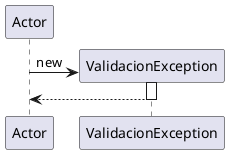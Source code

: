 @startuml
participant Actor
create ValidacionException
Actor -> ValidacionException : new
activate ValidacionException
return
@enduml